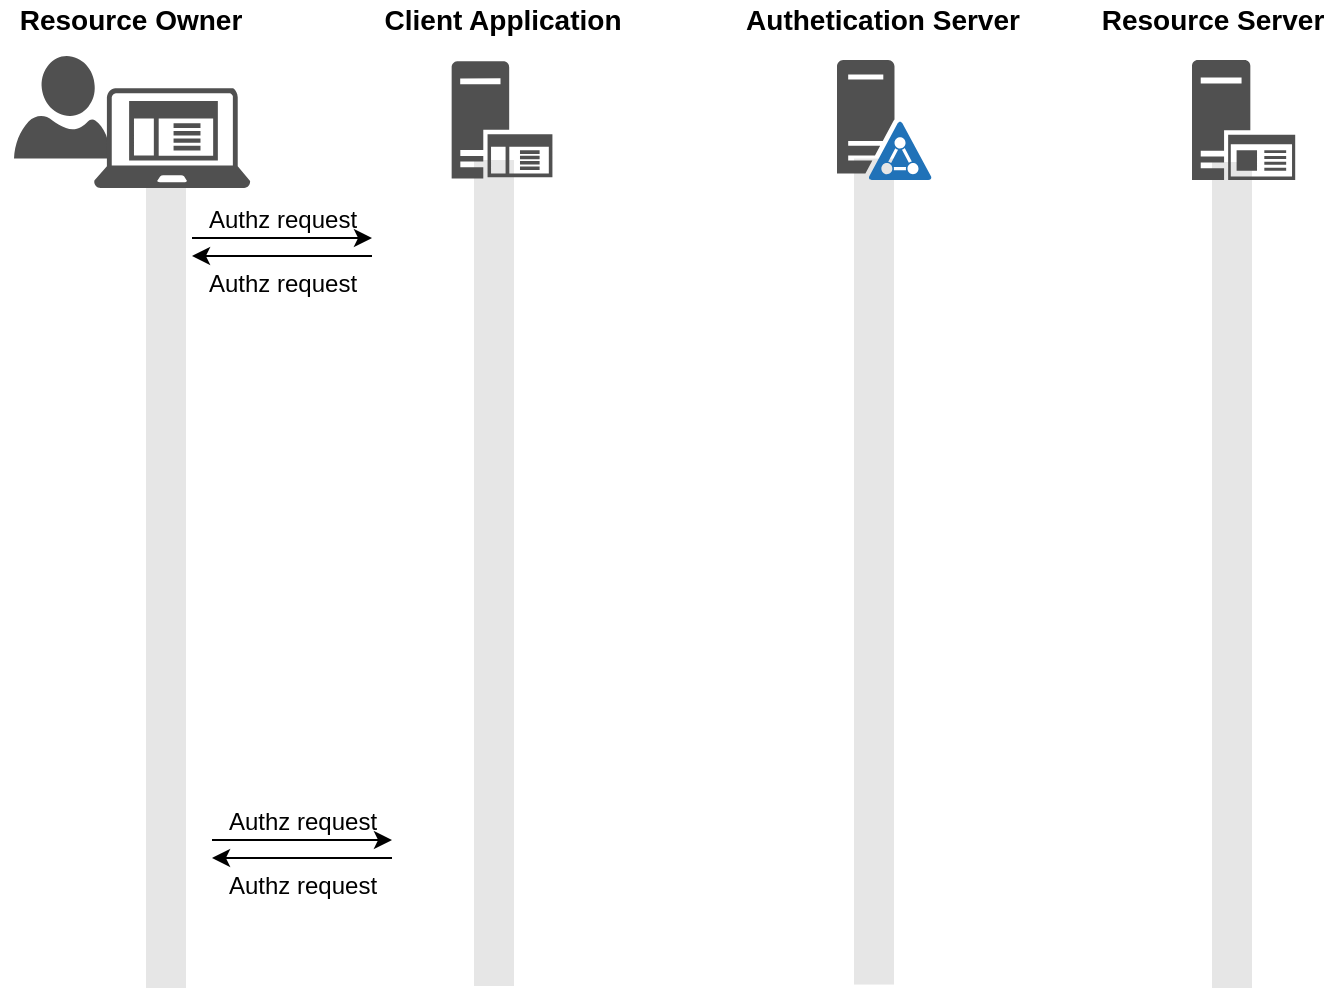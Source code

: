 <mxfile version="17.4.0" type="github">
  <diagram id="ELBJaecDyFUATaK4MYXZ" name="Page-1">
    <mxGraphModel dx="935" dy="650" grid="1" gridSize="10" guides="1" tooltips="1" connect="1" arrows="1" fold="1" page="1" pageScale="1" pageWidth="850" pageHeight="1100" math="0" shadow="0">
      <root>
        <mxCell id="0" />
        <mxCell id="1" parent="0" />
        <mxCell id="dYzwd8fi6cYSQRCEDAko-31" value="" style="whiteSpace=wrap;html=1;fontSize=14;fillColor=#E6E6E6;strokeColor=none;" vertex="1" parent="1">
          <mxGeometry x="740" y="121" width="20" height="413" as="geometry" />
        </mxCell>
        <mxCell id="dYzwd8fi6cYSQRCEDAko-30" value="" style="whiteSpace=wrap;html=1;fontSize=14;fillColor=#E6E6E6;strokeColor=none;" vertex="1" parent="1">
          <mxGeometry x="561" y="119.28" width="20" height="413" as="geometry" />
        </mxCell>
        <mxCell id="dYzwd8fi6cYSQRCEDAko-28" value="" style="whiteSpace=wrap;html=1;fontSize=14;fillColor=#E6E6E6;strokeColor=none;" vertex="1" parent="1">
          <mxGeometry x="371" y="120" width="20" height="413" as="geometry" />
        </mxCell>
        <mxCell id="dYzwd8fi6cYSQRCEDAko-14" value="" style="sketch=0;aspect=fixed;pointerEvents=1;shadow=0;dashed=0;html=1;strokeColor=none;labelPosition=center;verticalLabelPosition=bottom;verticalAlign=top;align=center;fillColor=#505050;shape=mxgraph.azure.user" vertex="1" parent="1">
          <mxGeometry x="141" y="68" width="48.2" height="51.28" as="geometry" />
        </mxCell>
        <mxCell id="dYzwd8fi6cYSQRCEDAko-1" value="" style="sketch=0;pointerEvents=1;shadow=0;dashed=0;html=1;strokeColor=none;fillColor=#505050;labelPosition=center;verticalLabelPosition=bottom;verticalAlign=top;outlineConnect=0;align=center;shape=mxgraph.office.servers.active_directory_federation_services_server_blue;" vertex="1" parent="1">
          <mxGeometry x="552.5" y="70" width="47.5" height="60" as="geometry" />
        </mxCell>
        <mxCell id="dYzwd8fi6cYSQRCEDAko-10" value="" style="sketch=0;aspect=fixed;pointerEvents=1;shadow=0;dashed=0;html=1;strokeColor=none;labelPosition=center;verticalLabelPosition=bottom;verticalAlign=top;align=center;fillColor=#505050;shape=mxgraph.mscae.enterprise.application_server" vertex="1" parent="1">
          <mxGeometry x="359.79" y="70.68" width="50.42" height="58.63" as="geometry" />
        </mxCell>
        <mxCell id="dYzwd8fi6cYSQRCEDAko-11" value="" style="sketch=0;aspect=fixed;pointerEvents=1;shadow=0;dashed=0;html=1;strokeColor=none;labelPosition=center;verticalLabelPosition=bottom;verticalAlign=top;align=center;fillColor=#505050;shape=mxgraph.mscae.enterprise.client_application" vertex="1" parent="1">
          <mxGeometry x="181" y="84" width="78.13" height="50" as="geometry" />
        </mxCell>
        <mxCell id="dYzwd8fi6cYSQRCEDAko-12" value="" style="sketch=0;aspect=fixed;pointerEvents=1;shadow=0;dashed=0;html=1;strokeColor=none;labelPosition=center;verticalLabelPosition=bottom;verticalAlign=top;align=center;fillColor=#505050;shape=mxgraph.mscae.enterprise.application_server2" vertex="1" parent="1">
          <mxGeometry x="730" y="70" width="51.6" height="60" as="geometry" />
        </mxCell>
        <mxCell id="dYzwd8fi6cYSQRCEDAko-15" value="" style="endArrow=classic;html=1;rounded=0;" edge="1" parent="1">
          <mxGeometry width="50" height="50" relative="1" as="geometry">
            <mxPoint x="240" y="460" as="sourcePoint" />
            <mxPoint x="330" y="460" as="targetPoint" />
          </mxGeometry>
        </mxCell>
        <mxCell id="dYzwd8fi6cYSQRCEDAko-16" value="" style="endArrow=classic;html=1;rounded=0;" edge="1" parent="1">
          <mxGeometry width="50" height="50" relative="1" as="geometry">
            <mxPoint x="330" y="469" as="sourcePoint" />
            <mxPoint x="240" y="469" as="targetPoint" />
          </mxGeometry>
        </mxCell>
        <mxCell id="dYzwd8fi6cYSQRCEDAko-17" value="Authz request" style="text;html=1;resizable=0;autosize=1;align=center;verticalAlign=middle;points=[];fillColor=none;strokeColor=none;rounded=0;" vertex="1" parent="1">
          <mxGeometry x="240" y="441" width="90" height="20" as="geometry" />
        </mxCell>
        <mxCell id="dYzwd8fi6cYSQRCEDAko-18" value="&lt;b&gt;&lt;font style=&quot;font-size: 14px&quot;&gt;Resource Owner&lt;/font&gt;&lt;/b&gt;" style="text;html=1;resizable=0;autosize=1;align=center;verticalAlign=middle;points=[];fillColor=none;strokeColor=none;rounded=0;" vertex="1" parent="1">
          <mxGeometry x="134" y="40" width="130" height="20" as="geometry" />
        </mxCell>
        <mxCell id="dYzwd8fi6cYSQRCEDAko-19" value="&lt;b&gt;&lt;font style=&quot;font-size: 14px&quot;&gt;Client Application&lt;/font&gt;&lt;/b&gt;" style="text;html=1;resizable=0;autosize=1;align=center;verticalAlign=middle;points=[];fillColor=none;strokeColor=none;rounded=0;" vertex="1" parent="1">
          <mxGeometry x="320" y="40" width="130" height="20" as="geometry" />
        </mxCell>
        <mxCell id="dYzwd8fi6cYSQRCEDAko-20" value="&lt;b&gt;&lt;font style=&quot;font-size: 14px&quot;&gt;Authetication Server&lt;/font&gt;&lt;/b&gt;" style="text;html=1;resizable=0;autosize=1;align=center;verticalAlign=middle;points=[];fillColor=none;strokeColor=none;rounded=0;" vertex="1" parent="1">
          <mxGeometry x="500" y="40" width="150" height="20" as="geometry" />
        </mxCell>
        <mxCell id="dYzwd8fi6cYSQRCEDAko-21" value="&lt;b&gt;&lt;font style=&quot;font-size: 14px&quot;&gt;Resource Server&lt;/font&gt;&lt;/b&gt;" style="text;html=1;resizable=0;autosize=1;align=center;verticalAlign=middle;points=[];fillColor=none;strokeColor=none;rounded=0;" vertex="1" parent="1">
          <mxGeometry x="675" y="40" width="130" height="20" as="geometry" />
        </mxCell>
        <mxCell id="dYzwd8fi6cYSQRCEDAko-22" value="" style="whiteSpace=wrap;html=1;fontSize=14;fillColor=#E6E6E6;strokeColor=none;" vertex="1" parent="1">
          <mxGeometry x="207" y="134" width="20" height="400" as="geometry" />
        </mxCell>
        <mxCell id="dYzwd8fi6cYSQRCEDAko-23" value="Authz request" style="text;html=1;resizable=0;autosize=1;align=center;verticalAlign=middle;points=[];fillColor=none;strokeColor=none;rounded=0;" vertex="1" parent="1">
          <mxGeometry x="240" y="473" width="90" height="20" as="geometry" />
        </mxCell>
        <mxCell id="dYzwd8fi6cYSQRCEDAko-24" value="" style="endArrow=classic;html=1;rounded=0;" edge="1" parent="1">
          <mxGeometry width="50" height="50" relative="1" as="geometry">
            <mxPoint x="230" y="159" as="sourcePoint" />
            <mxPoint x="320" y="159" as="targetPoint" />
          </mxGeometry>
        </mxCell>
        <mxCell id="dYzwd8fi6cYSQRCEDAko-25" value="" style="endArrow=classic;html=1;rounded=0;" edge="1" parent="1">
          <mxGeometry width="50" height="50" relative="1" as="geometry">
            <mxPoint x="320" y="168" as="sourcePoint" />
            <mxPoint x="230" y="168" as="targetPoint" />
          </mxGeometry>
        </mxCell>
        <mxCell id="dYzwd8fi6cYSQRCEDAko-26" value="Authz request" style="text;html=1;resizable=0;autosize=1;align=center;verticalAlign=middle;points=[];fillColor=none;strokeColor=none;rounded=0;" vertex="1" parent="1">
          <mxGeometry x="230" y="140" width="90" height="20" as="geometry" />
        </mxCell>
        <mxCell id="dYzwd8fi6cYSQRCEDAko-27" value="Authz request" style="text;html=1;resizable=0;autosize=1;align=center;verticalAlign=middle;points=[];fillColor=none;strokeColor=none;rounded=0;" vertex="1" parent="1">
          <mxGeometry x="230" y="172" width="90" height="20" as="geometry" />
        </mxCell>
      </root>
    </mxGraphModel>
  </diagram>
</mxfile>
